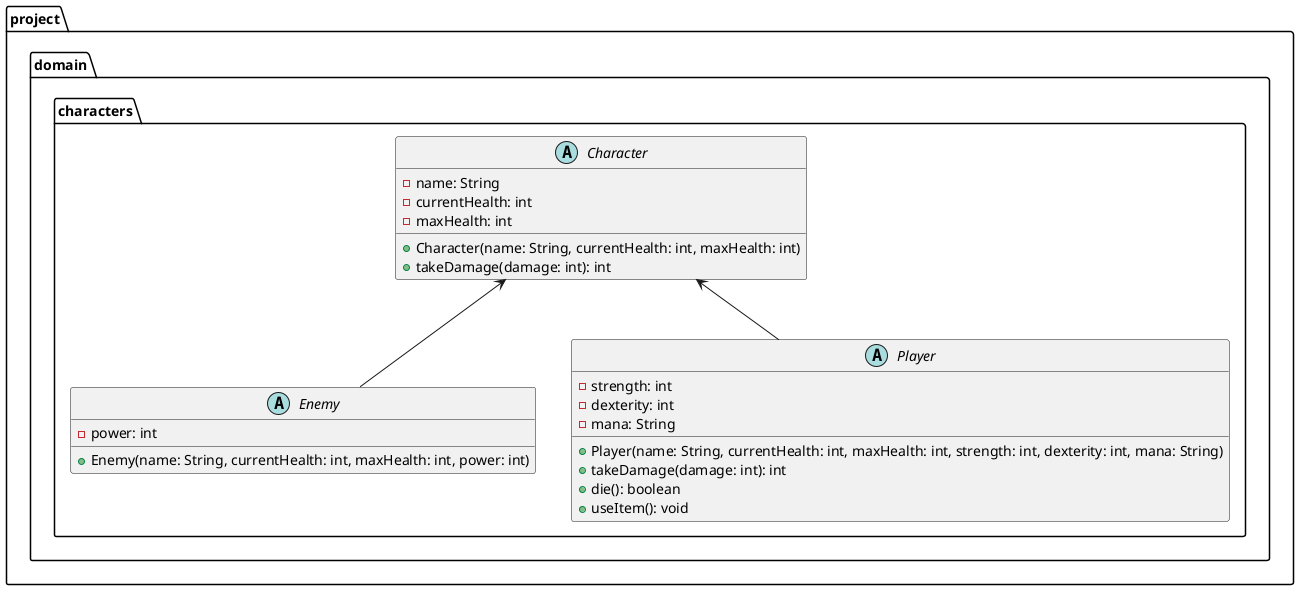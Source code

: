 @startuml

package project.domain.characters {
    abstract class Character {
        - name: String
        - currentHealth: int
        - maxHealth: int
        + Character(name: String, currentHealth: int, maxHealth: int)
        + takeDamage(damage: int): int
    }

    abstract class Enemy {
        - power: int
        + Enemy(name: String, currentHealth: int, maxHealth: int, power: int)
    }

    abstract class Player {
        - strength: int
        - dexterity: int
        - mana: String
        + Player(name: String, currentHealth: int, maxHealth: int, strength: int, dexterity: int, mana: String)
        + takeDamage(damage: int): int
        + die(): boolean
        + useItem(): void
    }
}

Character <-- Enemy
Character <-- Player

@enduml

